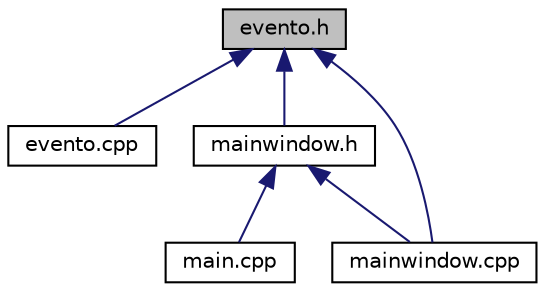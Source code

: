 digraph "evento.h"
{
 // LATEX_PDF_SIZE
  edge [fontname="Helvetica",fontsize="10",labelfontname="Helvetica",labelfontsize="10"];
  node [fontname="Helvetica",fontsize="10",shape=record];
  Node1 [label="evento.h",height=0.2,width=0.4,color="black", fillcolor="grey75", style="filled", fontcolor="black",tooltip="Definición de la clase Evento."];
  Node1 -> Node2 [dir="back",color="midnightblue",fontsize="10",style="solid",fontname="Helvetica"];
  Node2 [label="evento.cpp",height=0.2,width=0.4,color="black", fillcolor="white", style="filled",URL="$evento_8cpp.html",tooltip="Implementación de la calse Evento."];
  Node1 -> Node3 [dir="back",color="midnightblue",fontsize="10",style="solid",fontname="Helvetica"];
  Node3 [label="mainwindow.h",height=0.2,width=0.4,color="black", fillcolor="white", style="filled",URL="$mainwindow_8h.html",tooltip="Definición de la clase MainWindow."];
  Node3 -> Node4 [dir="back",color="midnightblue",fontsize="10",style="solid",fontname="Helvetica"];
  Node4 [label="main.cpp",height=0.2,width=0.4,color="black", fillcolor="white", style="filled",URL="$main_8cpp.html",tooltip="Punto de entrada de la aplicación."];
  Node3 -> Node5 [dir="back",color="midnightblue",fontsize="10",style="solid",fontname="Helvetica"];
  Node5 [label="mainwindow.cpp",height=0.2,width=0.4,color="black", fillcolor="white", style="filled",URL="$mainwindow_8cpp.html",tooltip="Implementación de la clase MainWindow."];
  Node1 -> Node5 [dir="back",color="midnightblue",fontsize="10",style="solid",fontname="Helvetica"];
}

